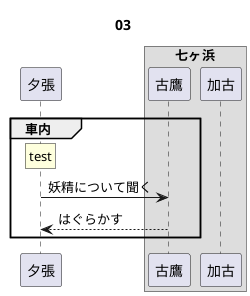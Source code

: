 @startuml plot

title 03
participant 夕張
box 七ヶ浜
    participant 古鷹
    participant 加古
end box

group 車内
    rnote over 夕張 : test
    夕張 -> 古鷹 : 妖精について聞く
    夕張 <-- 古鷹 : はぐらかす
    
end

@enduml